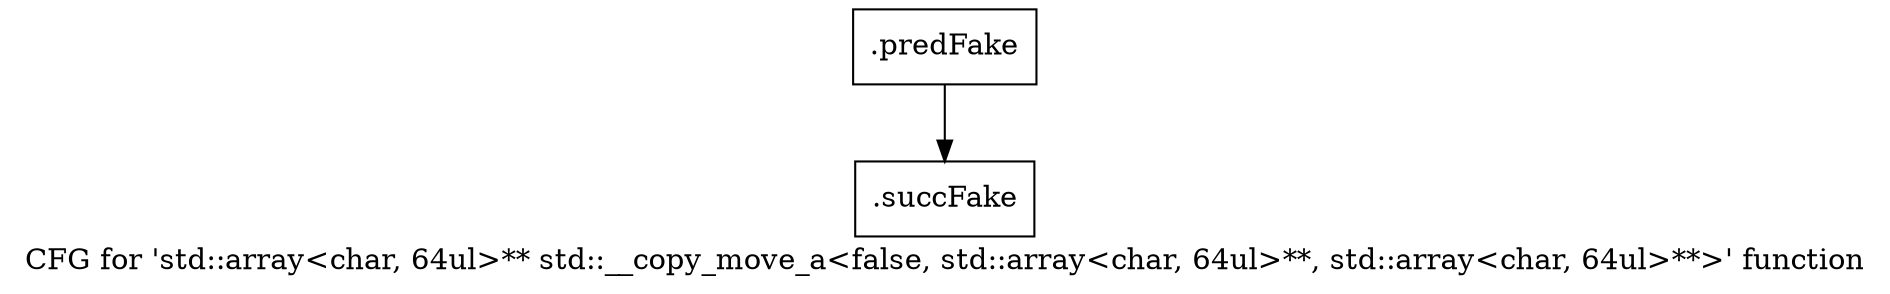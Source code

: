 digraph "CFG for 'std::array\<char, 64ul\>** std::__copy_move_a\<false, std::array\<char, 64ul\>**, std::array\<char, 64ul\>**\>' function" {
	label="CFG for 'std::array\<char, 64ul\>** std::__copy_move_a\<false, std::array\<char, 64ul\>**, std::array\<char, 64ul\>**\>' function";

	Node0x5ef8350 [shape=record,filename="",linenumber="",label="{.predFake}"];
	Node0x5ef8350 -> Node0x62eff80[ callList="" memoryops="" filename="/mnt/xilinx/Vitis_HLS/2021.2/tps/lnx64/gcc-6.2.0/lib/gcc/x86_64-pc-linux-gnu/6.2.0/../../../../include/c++/6.2.0/bits/stl_algobase.h" execusionnum="0"];
	Node0x62eff80 [shape=record,filename="/mnt/xilinx/Vitis_HLS/2021.2/tps/lnx64/gcc-6.2.0/lib/gcc/x86_64-pc-linux-gnu/6.2.0/../../../../include/c++/6.2.0/bits/stl_algobase.h",linenumber="385",label="{.succFake}"];
}
